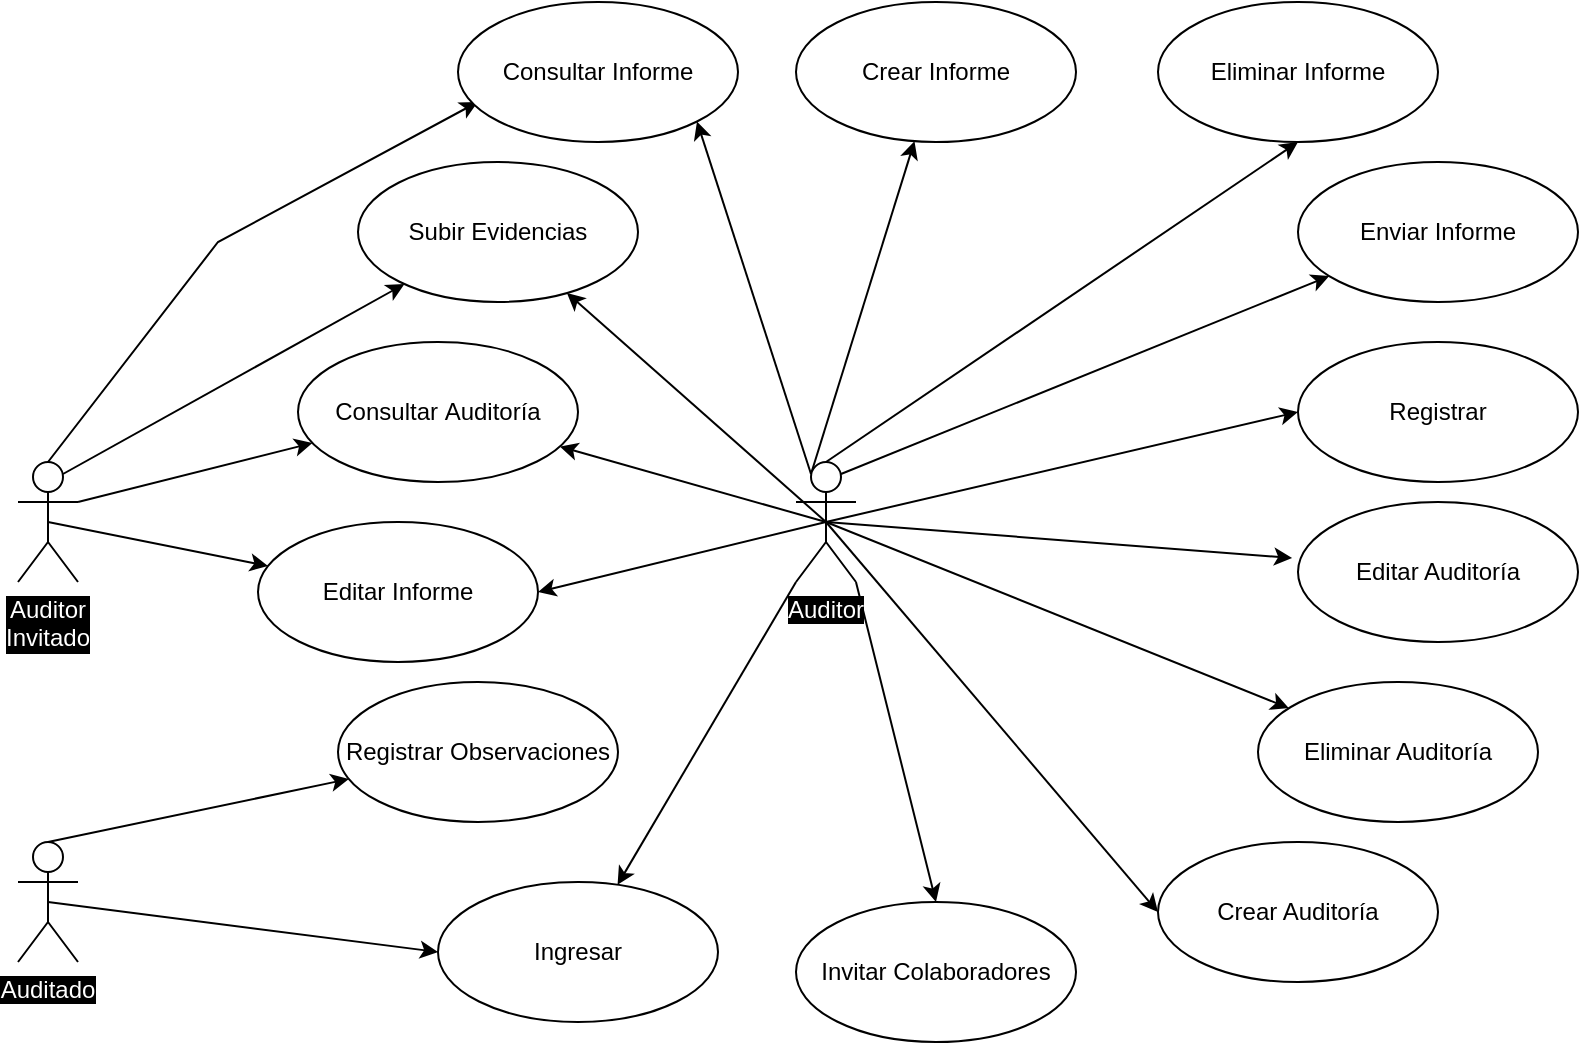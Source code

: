 <mxfile version="13.1.3">
    <diagram id="6hGFLwfOUW9BJ-s0fimq" name="Casos de Uso">
        <mxGraphModel dx="892" dy="518" grid="1" gridSize="10" guides="1" tooltips="1" connect="1" arrows="1" fold="1" page="1" pageScale="1" pageWidth="827" pageHeight="1169" math="0" shadow="0">
            <root>
                <object label="" Name="User" id="0">
                    <mxCell/>
                </object>
                <mxCell id="1" parent="0"/>
                <mxCell id="7" style="rounded=0;orthogonalLoop=1;jettySize=auto;html=1;fontColor=#FFFFFF;exitX=0.5;exitY=0;exitDx=0;exitDy=0;exitPerimeter=0;entryX=0.5;entryY=1;entryDx=0;entryDy=0;" parent="1" source="3" target="48" edge="1">
                    <mxGeometry relative="1" as="geometry">
                        <mxPoint x="380" y="155" as="sourcePoint"/>
                        <mxPoint x="293" y="95" as="targetPoint"/>
                    </mxGeometry>
                </mxCell>
                <mxCell id="27" style="edgeStyle=none;rounded=0;orthogonalLoop=1;jettySize=auto;html=1;exitX=0.5;exitY=0.5;exitDx=0;exitDy=0;exitPerimeter=0;entryX=0;entryY=0.5;entryDx=0;entryDy=0;" parent="1" source="3" target="10" edge="1">
                    <mxGeometry relative="1" as="geometry"/>
                </mxCell>
                <mxCell id="28" style="edgeStyle=none;rounded=0;orthogonalLoop=1;jettySize=auto;html=1;exitX=0;exitY=1;exitDx=0;exitDy=0;exitPerimeter=0;" parent="1" source="3" target="11" edge="1">
                    <mxGeometry relative="1" as="geometry"/>
                </mxCell>
                <mxCell id="31" style="edgeStyle=none;rounded=0;orthogonalLoop=1;jettySize=auto;html=1;exitX=0.5;exitY=0.5;exitDx=0;exitDy=0;exitPerimeter=0;" parent="1" source="3" target="30" edge="1">
                    <mxGeometry relative="1" as="geometry"/>
                </mxCell>
                <mxCell id="48yMdPq9M-tCxibsdi4N-33" style="edgeStyle=none;rounded=0;orthogonalLoop=1;jettySize=auto;html=1;exitX=0.75;exitY=0.1;exitDx=0;exitDy=0;exitPerimeter=0;" parent="1" source="3" target="48yMdPq9M-tCxibsdi4N-32" edge="1">
                    <mxGeometry relative="1" as="geometry"/>
                </mxCell>
                <mxCell id="35" style="edgeStyle=none;rounded=0;orthogonalLoop=1;jettySize=auto;html=1;exitX=1;exitY=1;exitDx=0;exitDy=0;exitPerimeter=0;entryX=0.5;entryY=0;entryDx=0;entryDy=0;" parent="1" source="3" target="34" edge="1">
                    <mxGeometry relative="1" as="geometry">
                        <mxPoint x="450" y="468" as="targetPoint"/>
                    </mxGeometry>
                </mxCell>
                <mxCell id="41" style="edgeStyle=none;rounded=0;orthogonalLoop=1;jettySize=auto;html=1;exitX=0.5;exitY=0.5;exitDx=0;exitDy=0;exitPerimeter=0;entryX=0;entryY=0.5;entryDx=0;entryDy=0;" parent="1" source="3" target="36" edge="1">
                    <mxGeometry relative="1" as="geometry"/>
                </mxCell>
                <mxCell id="49" style="rounded=0;orthogonalLoop=1;jettySize=auto;html=1;exitX=0.5;exitY=0.5;exitDx=0;exitDy=0;exitPerimeter=0;entryX=-0.021;entryY=0.4;entryDx=0;entryDy=0;entryPerimeter=0;" parent="1" source="3" target="45" edge="1">
                    <mxGeometry relative="1" as="geometry"/>
                </mxCell>
                <mxCell id="50" style="edgeStyle=none;rounded=0;orthogonalLoop=1;jettySize=auto;html=1;exitX=0.5;exitY=0.5;exitDx=0;exitDy=0;exitPerimeter=0;" parent="1" source="3" target="47" edge="1">
                    <mxGeometry relative="1" as="geometry"/>
                </mxCell>
                <mxCell id="51" style="edgeStyle=none;rounded=0;orthogonalLoop=1;jettySize=auto;html=1;exitX=0.5;exitY=0.5;exitDx=0;exitDy=0;exitPerimeter=0;" parent="1" source="3" target="46" edge="1">
                    <mxGeometry relative="1" as="geometry"/>
                </mxCell>
                <mxCell id="57" style="edgeStyle=none;rounded=0;orthogonalLoop=1;jettySize=auto;html=1;exitX=0.25;exitY=0.1;exitDx=0;exitDy=0;exitPerimeter=0;" parent="1" source="3" target="55" edge="1">
                    <mxGeometry relative="1" as="geometry"/>
                </mxCell>
                <mxCell id="58" style="edgeStyle=none;rounded=0;orthogonalLoop=1;jettySize=auto;html=1;exitX=0.25;exitY=0.1;exitDx=0;exitDy=0;exitPerimeter=0;entryX=1;entryY=1;entryDx=0;entryDy=0;" parent="1" source="3" target="54" edge="1">
                    <mxGeometry relative="1" as="geometry"/>
                </mxCell>
                <mxCell id="61" style="edgeStyle=none;rounded=0;orthogonalLoop=1;jettySize=auto;html=1;exitX=0.5;exitY=0.5;exitDx=0;exitDy=0;exitPerimeter=0;entryX=1;entryY=0.5;entryDx=0;entryDy=0;" parent="1" source="3" target="56" edge="1">
                    <mxGeometry relative="1" as="geometry"/>
                </mxCell>
                <mxCell id="3" value="Auditor" style="shape=umlActor;verticalLabelPosition=bottom;labelBackgroundColor=#000000;verticalAlign=top;html=1;whiteSpace=wrap;fontColor=#FFFFFF;" parent="1" vertex="1">
                    <mxGeometry x="399" y="230" width="30" height="60" as="geometry"/>
                </mxCell>
                <mxCell id="10" value="Registrar" style="ellipse;whiteSpace=wrap;html=1;" parent="1" vertex="1">
                    <mxGeometry x="650" y="170" width="140" height="70" as="geometry"/>
                </mxCell>
                <mxCell id="11" value="Ingresar" style="ellipse;whiteSpace=wrap;html=1;" parent="1" vertex="1">
                    <mxGeometry x="220" y="440" width="140" height="70" as="geometry"/>
                </mxCell>
                <mxCell id="12" value="Registrar Observaciones" style="ellipse;whiteSpace=wrap;html=1;" parent="1" vertex="1">
                    <mxGeometry x="170" y="340" width="140" height="70" as="geometry"/>
                </mxCell>
                <mxCell id="26" style="edgeStyle=none;rounded=0;orthogonalLoop=1;jettySize=auto;html=1;exitX=0.5;exitY=0;exitDx=0;exitDy=0;exitPerimeter=0;" parent="1" source="17" target="12" edge="1">
                    <mxGeometry relative="1" as="geometry"/>
                </mxCell>
                <mxCell id="29" style="edgeStyle=none;rounded=0;orthogonalLoop=1;jettySize=auto;html=1;exitX=0.5;exitY=0.5;exitDx=0;exitDy=0;exitPerimeter=0;entryX=0;entryY=0.5;entryDx=0;entryDy=0;entryPerimeter=0;" parent="1" source="17" target="11" edge="1">
                    <mxGeometry relative="1" as="geometry"/>
                </mxCell>
                <mxCell id="17" value="Auditado" style="shape=umlActor;verticalLabelPosition=bottom;labelBackgroundColor=#000000;verticalAlign=top;html=1;whiteSpace=wrap;fontColor=#FFFFFF;" parent="1" vertex="1">
                    <mxGeometry x="10" y="420" width="30" height="60" as="geometry"/>
                </mxCell>
                <mxCell id="30" value="Subir Evidencias" style="ellipse;whiteSpace=wrap;html=1;" parent="1" vertex="1">
                    <mxGeometry x="180" y="80" width="140" height="70" as="geometry"/>
                </mxCell>
                <mxCell id="48yMdPq9M-tCxibsdi4N-32" value="Enviar Informe" style="ellipse;whiteSpace=wrap;html=1;" parent="1" vertex="1">
                    <mxGeometry x="650" y="80" width="140" height="70" as="geometry"/>
                </mxCell>
                <mxCell id="34" value="Invitar Colaboradores" style="ellipse;whiteSpace=wrap;html=1;" parent="1" vertex="1">
                    <mxGeometry x="399" y="450" width="140" height="70" as="geometry"/>
                </mxCell>
                <mxCell id="36" value="Crear Auditoría" style="ellipse;whiteSpace=wrap;html=1;" parent="1" vertex="1">
                    <mxGeometry x="580" y="420" width="140" height="70" as="geometry"/>
                </mxCell>
                <mxCell id="59" style="edgeStyle=none;rounded=0;orthogonalLoop=1;jettySize=auto;html=1;exitX=0.5;exitY=0.5;exitDx=0;exitDy=0;exitPerimeter=0;" parent="1" source="38" target="56" edge="1">
                    <mxGeometry relative="1" as="geometry"/>
                </mxCell>
                <mxCell id="60" style="edgeStyle=none;rounded=0;orthogonalLoop=1;jettySize=auto;html=1;exitX=0.75;exitY=0.1;exitDx=0;exitDy=0;exitPerimeter=0;" parent="1" source="38" target="30" edge="1">
                    <mxGeometry relative="1" as="geometry"/>
                </mxCell>
                <mxCell id="64" style="edgeStyle=none;rounded=0;orthogonalLoop=1;jettySize=auto;html=1;entryX=0.071;entryY=0.714;entryDx=0;entryDy=0;entryPerimeter=0;exitX=0.5;exitY=0;exitDx=0;exitDy=0;exitPerimeter=0;" parent="1" source="38" target="54" edge="1">
                    <mxGeometry relative="1" as="geometry">
                        <mxPoint x="40" y="240" as="sourcePoint"/>
                        <Array as="points">
                            <mxPoint x="110" y="120"/>
                        </Array>
                    </mxGeometry>
                </mxCell>
                <mxCell id="65" style="edgeStyle=none;rounded=0;orthogonalLoop=1;jettySize=auto;html=1;exitX=1;exitY=0.333;exitDx=0;exitDy=0;exitPerimeter=0;" parent="1" source="38" target="47" edge="1">
                    <mxGeometry relative="1" as="geometry"/>
                </mxCell>
                <mxCell id="38" value="Auditor Invitado" style="shape=umlActor;verticalLabelPosition=bottom;labelBackgroundColor=#000000;verticalAlign=top;html=1;whiteSpace=wrap;fontColor=#FFFFFF;" parent="1" vertex="1">
                    <mxGeometry x="10" y="230" width="30" height="60" as="geometry"/>
                </mxCell>
                <mxCell id="45" value="Editar Auditoría" style="ellipse;whiteSpace=wrap;html=1;" parent="1" vertex="1">
                    <mxGeometry x="650" y="250" width="140" height="70" as="geometry"/>
                </mxCell>
                <mxCell id="46" value="Eliminar Auditoría" style="ellipse;whiteSpace=wrap;html=1;" parent="1" vertex="1">
                    <mxGeometry x="630" y="340" width="140" height="70" as="geometry"/>
                </mxCell>
                <mxCell id="47" value="Consultar&amp;nbsp;Auditoría" style="ellipse;whiteSpace=wrap;html=1;" parent="1" vertex="1">
                    <mxGeometry x="150" y="170" width="140" height="70" as="geometry"/>
                </mxCell>
                <mxCell id="48" value="Eliminar Informe" style="ellipse;whiteSpace=wrap;html=1;" parent="1" vertex="1">
                    <mxGeometry x="580" width="140" height="70" as="geometry"/>
                </mxCell>
                <mxCell id="53" style="edgeStyle=none;rounded=0;orthogonalLoop=1;jettySize=auto;html=1;exitX=1;exitY=0.5;exitDx=0;exitDy=0;" parent="1" source="11" target="11" edge="1">
                    <mxGeometry relative="1" as="geometry"/>
                </mxCell>
                <mxCell id="54" value="Consultar Informe" style="ellipse;whiteSpace=wrap;html=1;" parent="1" vertex="1">
                    <mxGeometry x="230" width="140" height="70" as="geometry"/>
                </mxCell>
                <mxCell id="55" value="Crear Informe" style="ellipse;whiteSpace=wrap;html=1;" parent="1" vertex="1">
                    <mxGeometry x="399" width="140" height="70" as="geometry"/>
                </mxCell>
                <mxCell id="56" value="Editar Informe" style="ellipse;whiteSpace=wrap;html=1;" parent="1" vertex="1">
                    <mxGeometry x="130" y="260" width="140" height="70" as="geometry"/>
                </mxCell>
            </root>
        </mxGraphModel>
    </diagram>
</mxfile>